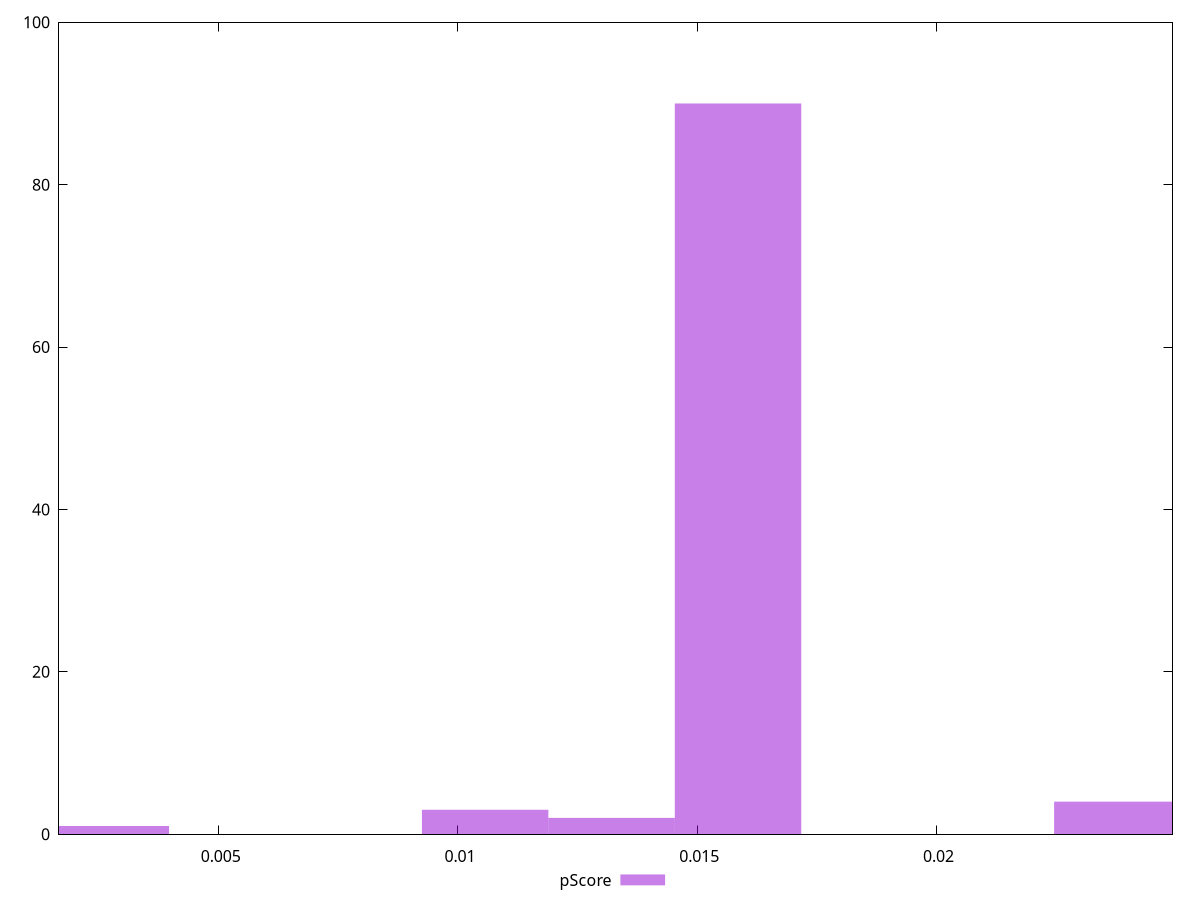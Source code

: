 reset

$pScore <<EOF
0.015852973187709004 90
0.010568648791806003 3
0.023779459781563504 4
0.013210810989757503 2
0.0026421621979515007 1
EOF

set key outside below
set boxwidth 0.0026421621979515007
set xrange [0.0016636017153836558:0.02493181557551416]
set yrange [0:100]
set trange [0:100]
set style fill transparent solid 0.5 noborder
set terminal svg size 640, 490 enhanced background rgb 'white'
set output "report_00025_2021-02-22T21:38:55.199Z/cumulative-layout-shift/samples/pages+cached+noadtech+nomedia/pScore/histogram.svg"

plot $pScore title "pScore" with boxes

reset
